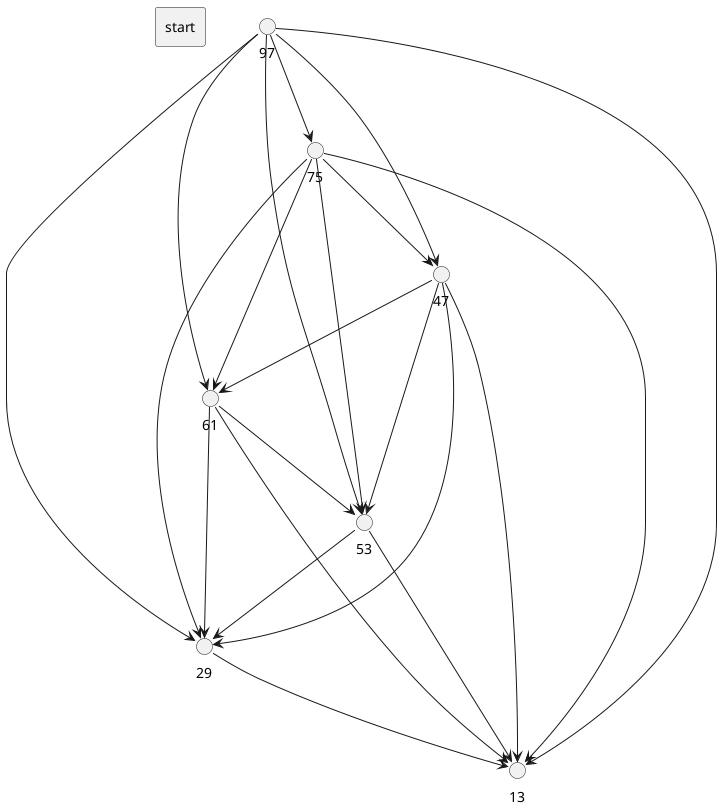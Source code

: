 @startuml
 rectangle start
 97 --> 53
 97 --> 75
 97 --> 13
 97 --> 61
 97 --> 29
 97 --> 47
 53 --> 29
 53 --> 13
 75 --> 53
 75 --> 29
 75 --> 61
 75 --> 13
 75 --> 47
 29 --> 13
 61 --> 53
 61 --> 13
 61 --> 29
 47 --> 53
 47 --> 13
 47 --> 61
 47 --> 29
@enduml
